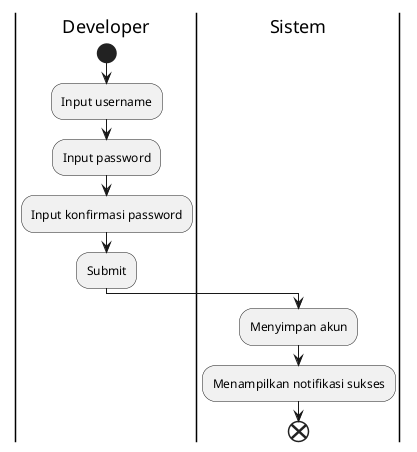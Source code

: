@startuml register
|Developer|
start
:Input username;
:Input password;
:Input konfirmasi password;
:Submit;
|Sistem|
:Menyimpan akun;
:Menampilkan notifikasi sukses;
end
@enduml